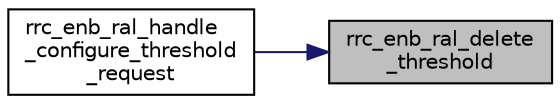 digraph "rrc_enb_ral_delete_threshold"
{
 // LATEX_PDF_SIZE
  edge [fontname="Helvetica",fontsize="10",labelfontname="Helvetica",labelfontsize="10"];
  node [fontname="Helvetica",fontsize="10",shape=record];
  rankdir="RL";
  Node1 [label="rrc_enb_ral_delete\l_threshold",height=0.2,width=0.4,color="black", fillcolor="grey75", style="filled", fontcolor="black",tooltip=" "];
  Node1 -> Node2 [dir="back",color="midnightblue",fontsize="10",style="solid",fontname="Helvetica"];
  Node2 [label="rrc_enb_ral_handle\l_configure_threshold\l_request",height=0.2,width=0.4,color="black", fillcolor="white", style="filled",URL="$rrc__eNB__ral_8h.html#a2bb2439e5d6ba9361f577093d9dcdc5f",tooltip=" "];
}
